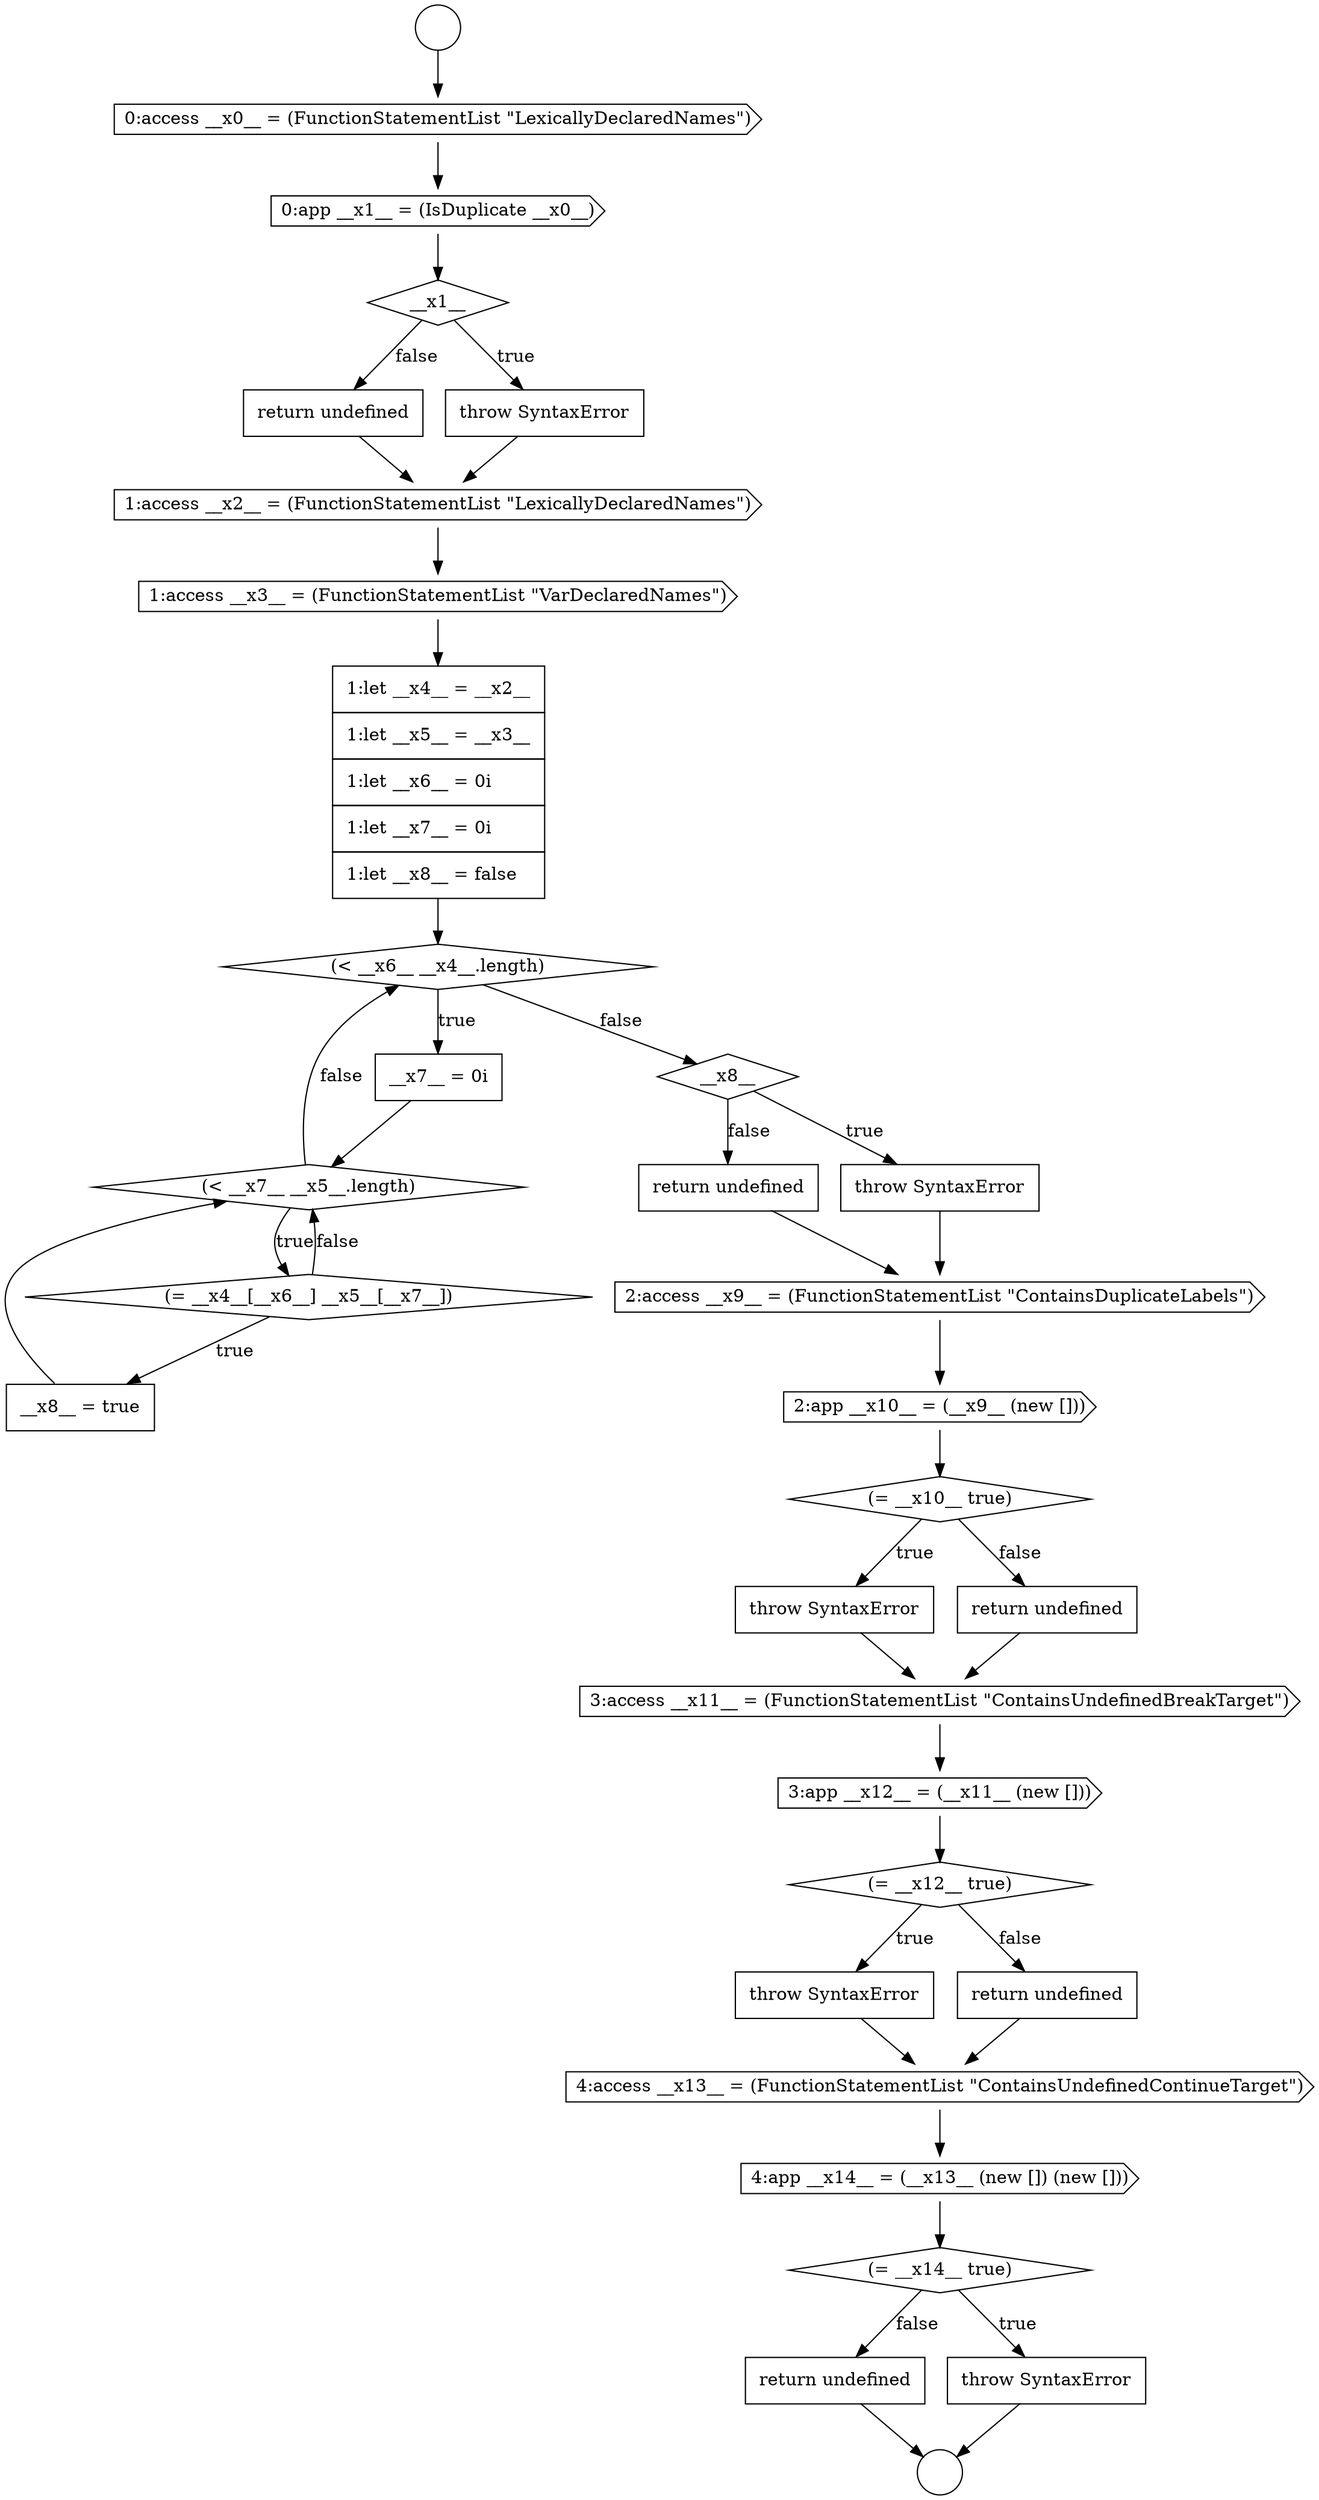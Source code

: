 digraph {
  node18874 [shape=none, margin=0, label=<<font color="black">
    <table border="0" cellborder="1" cellspacing="0" cellpadding="10">
      <tr><td align="left">return undefined</td></tr>
    </table>
  </font>> color="black" fillcolor="white" style=filled]
  node18857 [shape=circle label=" " color="black" fillcolor="white" style=filled]
  node18866 [shape=none, margin=0, label=<<font color="black">
    <table border="0" cellborder="1" cellspacing="0" cellpadding="10">
      <tr><td align="left">1:let __x4__ = __x2__</td></tr>
      <tr><td align="left">1:let __x5__ = __x3__</td></tr>
      <tr><td align="left">1:let __x6__ = 0i</td></tr>
      <tr><td align="left">1:let __x7__ = 0i</td></tr>
      <tr><td align="left">1:let __x8__ = false</td></tr>
    </table>
  </font>> color="black" fillcolor="white" style=filled]
  node18889 [shape=none, margin=0, label=<<font color="black">
    <table border="0" cellborder="1" cellspacing="0" cellpadding="10">
      <tr><td align="left">return undefined</td></tr>
    </table>
  </font>> color="black" fillcolor="white" style=filled]
  node18883 [shape=none, margin=0, label=<<font color="black">
    <table border="0" cellborder="1" cellspacing="0" cellpadding="10">
      <tr><td align="left">throw SyntaxError</td></tr>
    </table>
  </font>> color="black" fillcolor="white" style=filled]
  node18885 [shape=cds, label=<<font color="black">4:access __x13__ = (FunctionStatementList &quot;ContainsUndefinedContinueTarget&quot;)</font>> color="black" fillcolor="white" style=filled]
  node18880 [shape=cds, label=<<font color="black">3:access __x11__ = (FunctionStatementList &quot;ContainsUndefinedBreakTarget&quot;)</font>> color="black" fillcolor="white" style=filled]
  node18859 [shape=cds, label=<<font color="black">0:access __x0__ = (FunctionStatementList &quot;LexicallyDeclaredNames&quot;)</font>> color="black" fillcolor="white" style=filled]
  node18876 [shape=cds, label=<<font color="black">2:app __x10__ = (__x9__ (new []))</font>> color="black" fillcolor="white" style=filled]
  node18871 [shape=none, margin=0, label=<<font color="black">
    <table border="0" cellborder="1" cellspacing="0" cellpadding="10">
      <tr><td align="left">__x8__ = true</td></tr>
    </table>
  </font>> color="black" fillcolor="white" style=filled]
  node18886 [shape=cds, label=<<font color="black">4:app __x14__ = (__x13__ (new []) (new []))</font>> color="black" fillcolor="white" style=filled]
  node18868 [shape=none, margin=0, label=<<font color="black">
    <table border="0" cellborder="1" cellspacing="0" cellpadding="10">
      <tr><td align="left">__x7__ = 0i</td></tr>
    </table>
  </font>> color="black" fillcolor="white" style=filled]
  node18881 [shape=cds, label=<<font color="black">3:app __x12__ = (__x11__ (new []))</font>> color="black" fillcolor="white" style=filled]
  node18887 [shape=diamond, label=<<font color="black">(= __x14__ true)</font>> color="black" fillcolor="white" style=filled]
  node18861 [shape=diamond, label=<<font color="black">__x1__</font>> color="black" fillcolor="white" style=filled]
  node18878 [shape=none, margin=0, label=<<font color="black">
    <table border="0" cellborder="1" cellspacing="0" cellpadding="10">
      <tr><td align="left">throw SyntaxError</td></tr>
    </table>
  </font>> color="black" fillcolor="white" style=filled]
  node18869 [shape=diamond, label=<<font color="black">(&lt; __x7__ __x5__.length)</font>> color="black" fillcolor="white" style=filled]
  node18888 [shape=none, margin=0, label=<<font color="black">
    <table border="0" cellborder="1" cellspacing="0" cellpadding="10">
      <tr><td align="left">throw SyntaxError</td></tr>
    </table>
  </font>> color="black" fillcolor="white" style=filled]
  node18864 [shape=cds, label=<<font color="black">1:access __x2__ = (FunctionStatementList &quot;LexicallyDeclaredNames&quot;)</font>> color="black" fillcolor="white" style=filled]
  node18873 [shape=none, margin=0, label=<<font color="black">
    <table border="0" cellborder="1" cellspacing="0" cellpadding="10">
      <tr><td align="left">throw SyntaxError</td></tr>
    </table>
  </font>> color="black" fillcolor="white" style=filled]
  node18877 [shape=diamond, label=<<font color="black">(= __x10__ true)</font>> color="black" fillcolor="white" style=filled]
  node18860 [shape=cds, label=<<font color="black">0:app __x1__ = (IsDuplicate __x0__)</font>> color="black" fillcolor="white" style=filled]
  node18870 [shape=diamond, label=<<font color="black">(= __x4__[__x6__] __x5__[__x7__])</font>> color="black" fillcolor="white" style=filled]
  node18867 [shape=diamond, label=<<font color="black">(&lt; __x6__ __x4__.length)</font>> color="black" fillcolor="white" style=filled]
  node18884 [shape=none, margin=0, label=<<font color="black">
    <table border="0" cellborder="1" cellspacing="0" cellpadding="10">
      <tr><td align="left">return undefined</td></tr>
    </table>
  </font>> color="black" fillcolor="white" style=filled]
  node18863 [shape=none, margin=0, label=<<font color="black">
    <table border="0" cellborder="1" cellspacing="0" cellpadding="10">
      <tr><td align="left">return undefined</td></tr>
    </table>
  </font>> color="black" fillcolor="white" style=filled]
  node18858 [shape=circle label=" " color="black" fillcolor="white" style=filled]
  node18879 [shape=none, margin=0, label=<<font color="black">
    <table border="0" cellborder="1" cellspacing="0" cellpadding="10">
      <tr><td align="left">return undefined</td></tr>
    </table>
  </font>> color="black" fillcolor="white" style=filled]
  node18862 [shape=none, margin=0, label=<<font color="black">
    <table border="0" cellborder="1" cellspacing="0" cellpadding="10">
      <tr><td align="left">throw SyntaxError</td></tr>
    </table>
  </font>> color="black" fillcolor="white" style=filled]
  node18875 [shape=cds, label=<<font color="black">2:access __x9__ = (FunctionStatementList &quot;ContainsDuplicateLabels&quot;)</font>> color="black" fillcolor="white" style=filled]
  node18872 [shape=diamond, label=<<font color="black">__x8__</font>> color="black" fillcolor="white" style=filled]
  node18865 [shape=cds, label=<<font color="black">1:access __x3__ = (FunctionStatementList &quot;VarDeclaredNames&quot;)</font>> color="black" fillcolor="white" style=filled]
  node18882 [shape=diamond, label=<<font color="black">(= __x12__ true)</font>> color="black" fillcolor="white" style=filled]
  node18873 -> node18875 [ color="black"]
  node18857 -> node18859 [ color="black"]
  node18863 -> node18864 [ color="black"]
  node18884 -> node18885 [ color="black"]
  node18869 -> node18870 [label=<<font color="black">true</font>> color="black"]
  node18869 -> node18867 [label=<<font color="black">false</font>> color="black"]
  node18876 -> node18877 [ color="black"]
  node18878 -> node18880 [ color="black"]
  node18888 -> node18858 [ color="black"]
  node18870 -> node18871 [label=<<font color="black">true</font>> color="black"]
  node18870 -> node18869 [label=<<font color="black">false</font>> color="black"]
  node18877 -> node18878 [label=<<font color="black">true</font>> color="black"]
  node18877 -> node18879 [label=<<font color="black">false</font>> color="black"]
  node18868 -> node18869 [ color="black"]
  node18866 -> node18867 [ color="black"]
  node18886 -> node18887 [ color="black"]
  node18872 -> node18873 [label=<<font color="black">true</font>> color="black"]
  node18872 -> node18874 [label=<<font color="black">false</font>> color="black"]
  node18867 -> node18868 [label=<<font color="black">true</font>> color="black"]
  node18867 -> node18872 [label=<<font color="black">false</font>> color="black"]
  node18862 -> node18864 [ color="black"]
  node18879 -> node18880 [ color="black"]
  node18887 -> node18888 [label=<<font color="black">true</font>> color="black"]
  node18887 -> node18889 [label=<<font color="black">false</font>> color="black"]
  node18885 -> node18886 [ color="black"]
  node18875 -> node18876 [ color="black"]
  node18883 -> node18885 [ color="black"]
  node18861 -> node18862 [label=<<font color="black">true</font>> color="black"]
  node18861 -> node18863 [label=<<font color="black">false</font>> color="black"]
  node18880 -> node18881 [ color="black"]
  node18871 -> node18869 [ color="black"]
  node18860 -> node18861 [ color="black"]
  node18865 -> node18866 [ color="black"]
  node18864 -> node18865 [ color="black"]
  node18859 -> node18860 [ color="black"]
  node18874 -> node18875 [ color="black"]
  node18882 -> node18883 [label=<<font color="black">true</font>> color="black"]
  node18882 -> node18884 [label=<<font color="black">false</font>> color="black"]
  node18881 -> node18882 [ color="black"]
  node18889 -> node18858 [ color="black"]
}

